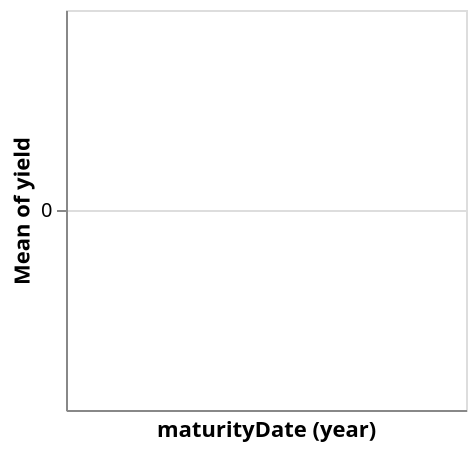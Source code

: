 {
  "$schema": "https://vega.github.io/schema/vega-lite/v3.json",
  "description": "A simple bar chart with embedded data.",
  "data": {
    "name": "table"
  },
  "mark": {
    "type": "line",
    "point": true
  },
  "encoding": {
    "x": {"timeUnit": "year", "field": "maturityDate", "type": "temporal"},
    "y": {"aggregate":"mean", "field": "yield", "type": "quantitative"}
  }
}
